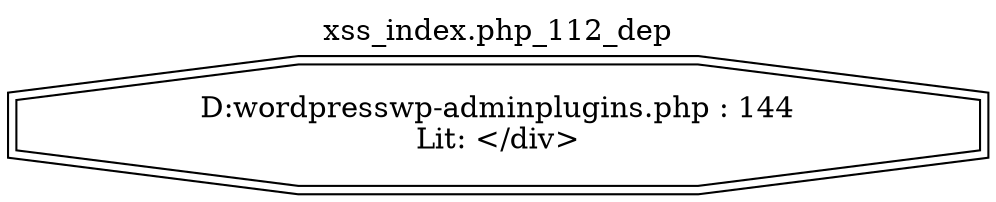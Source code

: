 digraph cfg {
  label="xss_index.php_112_dep";
  labelloc=t;
  n1 [shape=doubleoctagon, label="D:\wordpress\wp-admin\plugins.php : 144\nLit: </div>\n"];
}
